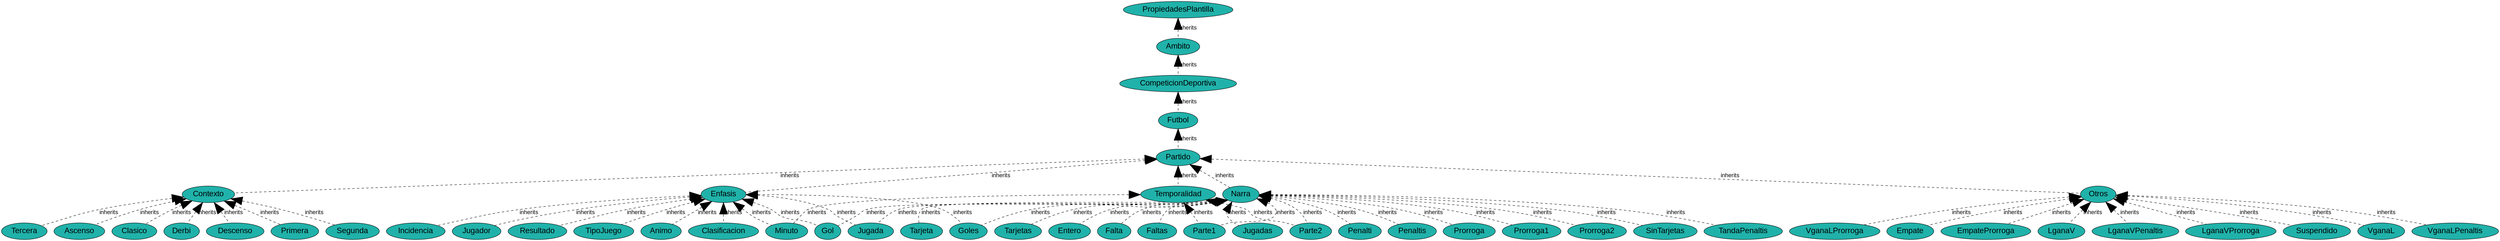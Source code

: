 graph properties{
	node [fontname="Arial"]; 
	edge [fontname="Arial",fontsize=12]

	//node_class
	node [shape=ellipse,style=filled,fillcolor=lightseagreen,fontsize=20,fontname="Arial"]
	"class_ambito"[label="Ambito"];
	"class_animo"[label="Animo"];
	"class_ascenso"[label="Ascenso"];
	"class_clasico"[label="Clasico"];
	"class_clasificacion"[label="Clasificacion"];
	"class_competiciondeportiva"[label="CompeticionDeportiva"];
	"class_contexto"[label="Contexto"];
	"class_derbi"[label="Derbi"];
	"class_descenso"[label="Descenso"];
	"class_empate"[label="Empate"];
	"class_empateprorroga"[label="EmpateProrroga"];
	"class_enfasis"[label="Enfasis"];
	"class_entero"[label="Entero"];
	"class_falta"[label="Falta"];
	"class_faltas"[label="Faltas"];
	"class_futbol"[label="Futbol"];
	"class_gol"[label="Gol"];
	"class_gol"[label="Gol"];
	"class_goles"[label="Goles"];
	"class_goles"[label="Goles"];
	"class_incidencia"[label="Incidencia"];
	"class_jugada"[label="Jugada"];
	"class_jugada"[label="Jugada"];
	"class_jugadas"[label="Jugadas"];
	"class_jugador"[label="Jugador"];
	"class_lganav"[label="LganaV"];
	"class_lganavpenaltis"[label="LganaVPenaltis"];
	"class_lganavprorroga"[label="LganaVProrroga"];
	"class_minuto"[label="Minuto"];
	"class_minuto"[label="Minuto"];
	"class_narra"[label="Narra"];
	"class_otros"[label="Otros"];
	"class_parte1"[label="Parte1"];
	"class_parte1"[label="Parte1"];
	"class_parte2"[label="Parte2"];
	"class_parte2"[label="Parte2"];
	"class_partido"[label="Partido"];
	"class_penalti"[label="Penalti"];
	"class_penaltis"[label="Penaltis"];
	"class_primera"[label="Primera"];
	"class_propiedadesplantilla"[label="PropiedadesPlantilla"];
	"class_prorroga"[label="Prorroga"];
	"class_prorroga1"[label="Prorroga1"];
	"class_prorroga2"[label="Prorroga2"];
	"class_resultado"[label="Resultado"];
	"class_segunda"[label="Segunda"];
	"class_sintarjetas"[label="SinTarjetas"];
	"class_suspendido"[label="Suspendido"];
	"class_tandapenaltis"[label="TandaPenaltis"];
	"class_tarjeta"[label="Tarjeta"];
	"class_tarjetas"[label="Tarjetas"];
	"class_temporalidad"[label="Temporalidad"];
	"class_tercera"[label="Tercera"];
	"class_tipojuego"[label="TipoJuego"];
	"class_vganal"[label="VganaL"];
	"class_vganalpenaltis"[label="VganaLPenaltis"];
	"class_vganalprorroga"[label="VganaLProrroga"];

	//edge_property
	edge[style=dashed,len=3,color=grey];

	//edge_indirect_use and edge_class

	//edge_inheritance
	"class_propiedadesplantilla" -- "class_ambito" [color=black,fontcolor=black,fontsize=15,style=dashed,arrowhead=normal,dir=back,arrowsize=3,label="inherits"];
	"class_enfasis" -- "class_animo" [color=black,fontcolor=black,fontsize=15,style=dashed,arrowhead=normal,dir=back,arrowsize=3,label="inherits"];
	"class_contexto" -- "class_ascenso" [color=black,fontcolor=black,fontsize=15,style=dashed,arrowhead=normal,dir=back,arrowsize=3,label="inherits"];
	"class_contexto" -- "class_clasico" [color=black,fontcolor=black,fontsize=15,style=dashed,arrowhead=normal,dir=back,arrowsize=3,label="inherits"];
	"class_enfasis" -- "class_clasificacion" [color=black,fontcolor=black,fontsize=15,style=dashed,arrowhead=normal,dir=back,arrowsize=3,label="inherits"];
	"class_ambito" -- "class_competiciondeportiva" [color=black,fontcolor=black,fontsize=15,style=dashed,arrowhead=normal,dir=back,arrowsize=3,label="inherits"];
	"class_partido" -- "class_contexto" [color=black,fontcolor=black,fontsize=15,style=dashed,arrowhead=normal,dir=back,arrowsize=3,label="inherits"];
	"class_contexto" -- "class_derbi" [color=black,fontcolor=black,fontsize=15,style=dashed,arrowhead=normal,dir=back,arrowsize=3,label="inherits"];
	"class_contexto" -- "class_descenso" [color=black,fontcolor=black,fontsize=15,style=dashed,arrowhead=normal,dir=back,arrowsize=3,label="inherits"];
	"class_otros" -- "class_empate" [color=black,fontcolor=black,fontsize=15,style=dashed,arrowhead=normal,dir=back,arrowsize=3,label="inherits"];
	"class_otros" -- "class_empateprorroga" [color=black,fontcolor=black,fontsize=15,style=dashed,arrowhead=normal,dir=back,arrowsize=3,label="inherits"];
	"class_partido" -- "class_enfasis" [color=black,fontcolor=black,fontsize=15,style=dashed,arrowhead=normal,dir=back,arrowsize=3,label="inherits"];
	"class_narra" -- "class_entero" [color=black,fontcolor=black,fontsize=15,style=dashed,arrowhead=normal,dir=back,arrowsize=3,label="inherits"];
	"class_narra" -- "class_falta" [color=black,fontcolor=black,fontsize=15,style=dashed,arrowhead=normal,dir=back,arrowsize=3,label="inherits"];
	"class_narra" -- "class_faltas" [color=black,fontcolor=black,fontsize=15,style=dashed,arrowhead=normal,dir=back,arrowsize=3,label="inherits"];
	"class_competiciondeportiva" -- "class_futbol" [color=black,fontcolor=black,fontsize=15,style=dashed,arrowhead=normal,dir=back,arrowsize=3,label="inherits"];
	"class_narra" -- "class_gol" [color=black,fontcolor=black,fontsize=15,style=dashed,arrowhead=normal,dir=back,arrowsize=3,label="inherits"];
	"class_enfasis" -- "class_gol" [color=black,fontcolor=black,fontsize=15,style=dashed,arrowhead=normal,dir=back,arrowsize=3,label="inherits"];
	"class_narra" -- "class_goles" [color=black,fontcolor=black,fontsize=15,style=dashed,arrowhead=normal,dir=back,arrowsize=3,label="inherits"];
	"class_enfasis" -- "class_goles" [color=black,fontcolor=black,fontsize=15,style=dashed,arrowhead=normal,dir=back,arrowsize=3,label="inherits"];
	"class_enfasis" -- "class_incidencia" [color=black,fontcolor=black,fontsize=15,style=dashed,arrowhead=normal,dir=back,arrowsize=3,label="inherits"];
	"class_narra" -- "class_jugada" [color=black,fontcolor=black,fontsize=15,style=dashed,arrowhead=normal,dir=back,arrowsize=3,label="inherits"];
	"class_enfasis" -- "class_jugada" [color=black,fontcolor=black,fontsize=15,style=dashed,arrowhead=normal,dir=back,arrowsize=3,label="inherits"];
	"class_narra" -- "class_jugadas" [color=black,fontcolor=black,fontsize=15,style=dashed,arrowhead=normal,dir=back,arrowsize=3,label="inherits"];
	"class_enfasis" -- "class_jugador" [color=black,fontcolor=black,fontsize=15,style=dashed,arrowhead=normal,dir=back,arrowsize=3,label="inherits"];
	"class_otros" -- "class_lganav" [color=black,fontcolor=black,fontsize=15,style=dashed,arrowhead=normal,dir=back,arrowsize=3,label="inherits"];
	"class_otros" -- "class_lganavpenaltis" [color=black,fontcolor=black,fontsize=15,style=dashed,arrowhead=normal,dir=back,arrowsize=3,label="inherits"];
	"class_otros" -- "class_lganavprorroga" [color=black,fontcolor=black,fontsize=15,style=dashed,arrowhead=normal,dir=back,arrowsize=3,label="inherits"];
	"class_enfasis" -- "class_minuto" [color=black,fontcolor=black,fontsize=15,style=dashed,arrowhead=normal,dir=back,arrowsize=3,label="inherits"];
	"class_temporalidad" -- "class_minuto" [color=black,fontcolor=black,fontsize=15,style=dashed,arrowhead=normal,dir=back,arrowsize=3,label="inherits"];
	"class_partido" -- "class_narra" [color=black,fontcolor=black,fontsize=15,style=dashed,arrowhead=normal,dir=back,arrowsize=3,label="inherits"];
	"class_partido" -- "class_otros" [color=black,fontcolor=black,fontsize=15,style=dashed,arrowhead=normal,dir=back,arrowsize=3,label="inherits"];
	"class_narra" -- "class_parte1" [color=black,fontcolor=black,fontsize=15,style=dashed,arrowhead=normal,dir=back,arrowsize=3,label="inherits"];
	"class_temporalidad" -- "class_parte1" [color=black,fontcolor=black,fontsize=15,style=dashed,arrowhead=normal,dir=back,arrowsize=3,label="inherits"];
	"class_narra" -- "class_parte2" [color=black,fontcolor=black,fontsize=15,style=dashed,arrowhead=normal,dir=back,arrowsize=3,label="inherits"];
	"class_temporalidad" -- "class_parte2" [color=black,fontcolor=black,fontsize=15,style=dashed,arrowhead=normal,dir=back,arrowsize=3,label="inherits"];
	"class_futbol" -- "class_partido" [color=black,fontcolor=black,fontsize=15,style=dashed,arrowhead=normal,dir=back,arrowsize=3,label="inherits"];
	"class_narra" -- "class_penalti" [color=black,fontcolor=black,fontsize=15,style=dashed,arrowhead=normal,dir=back,arrowsize=3,label="inherits"];
	"class_narra" -- "class_penaltis" [color=black,fontcolor=black,fontsize=15,style=dashed,arrowhead=normal,dir=back,arrowsize=3,label="inherits"];
	"class_contexto" -- "class_primera" [color=black,fontcolor=black,fontsize=15,style=dashed,arrowhead=normal,dir=back,arrowsize=3,label="inherits"];
	"class_narra" -- "class_prorroga" [color=black,fontcolor=black,fontsize=15,style=dashed,arrowhead=normal,dir=back,arrowsize=3,label="inherits"];
	"class_narra" -- "class_prorroga1" [color=black,fontcolor=black,fontsize=15,style=dashed,arrowhead=normal,dir=back,arrowsize=3,label="inherits"];
	"class_narra" -- "class_prorroga2" [color=black,fontcolor=black,fontsize=15,style=dashed,arrowhead=normal,dir=back,arrowsize=3,label="inherits"];
	"class_enfasis" -- "class_resultado" [color=black,fontcolor=black,fontsize=15,style=dashed,arrowhead=normal,dir=back,arrowsize=3,label="inherits"];
	"class_contexto" -- "class_segunda" [color=black,fontcolor=black,fontsize=15,style=dashed,arrowhead=normal,dir=back,arrowsize=3,label="inherits"];
	"class_narra" -- "class_sintarjetas" [color=black,fontcolor=black,fontsize=15,style=dashed,arrowhead=normal,dir=back,arrowsize=3,label="inherits"];
	"class_otros" -- "class_suspendido" [color=black,fontcolor=black,fontsize=15,style=dashed,arrowhead=normal,dir=back,arrowsize=3,label="inherits"];
	"class_narra" -- "class_tandapenaltis" [color=black,fontcolor=black,fontsize=15,style=dashed,arrowhead=normal,dir=back,arrowsize=3,label="inherits"];
	"class_narra" -- "class_tarjeta" [color=black,fontcolor=black,fontsize=15,style=dashed,arrowhead=normal,dir=back,arrowsize=3,label="inherits"];
	"class_narra" -- "class_tarjetas" [color=black,fontcolor=black,fontsize=15,style=dashed,arrowhead=normal,dir=back,arrowsize=3,label="inherits"];
	"class_partido" -- "class_temporalidad" [color=black,fontcolor=black,fontsize=15,style=dashed,arrowhead=normal,dir=back,arrowsize=3,label="inherits"];
	"class_contexto" -- "class_tercera" [color=black,fontcolor=black,fontsize=15,style=dashed,arrowhead=normal,dir=back,arrowsize=3,label="inherits"];
	"class_enfasis" -- "class_tipojuego" [color=black,fontcolor=black,fontsize=15,style=dashed,arrowhead=normal,dir=back,arrowsize=3,label="inherits"];
	"class_otros" -- "class_vganal" [color=black,fontcolor=black,fontsize=15,style=dashed,arrowhead=normal,dir=back,arrowsize=3,label="inherits"];
	"class_otros" -- "class_vganalpenaltis" [color=black,fontcolor=black,fontsize=15,style=dashed,arrowhead=normal,dir=back,arrowsize=3,label="inherits"];
	"class_otros" -- "class_vganalprorroga" [color=black,fontcolor=black,fontsize=15,style=dashed,arrowhead=normal,dir=back,arrowsize=3,label="inherits"];

	//edge_relationship
}